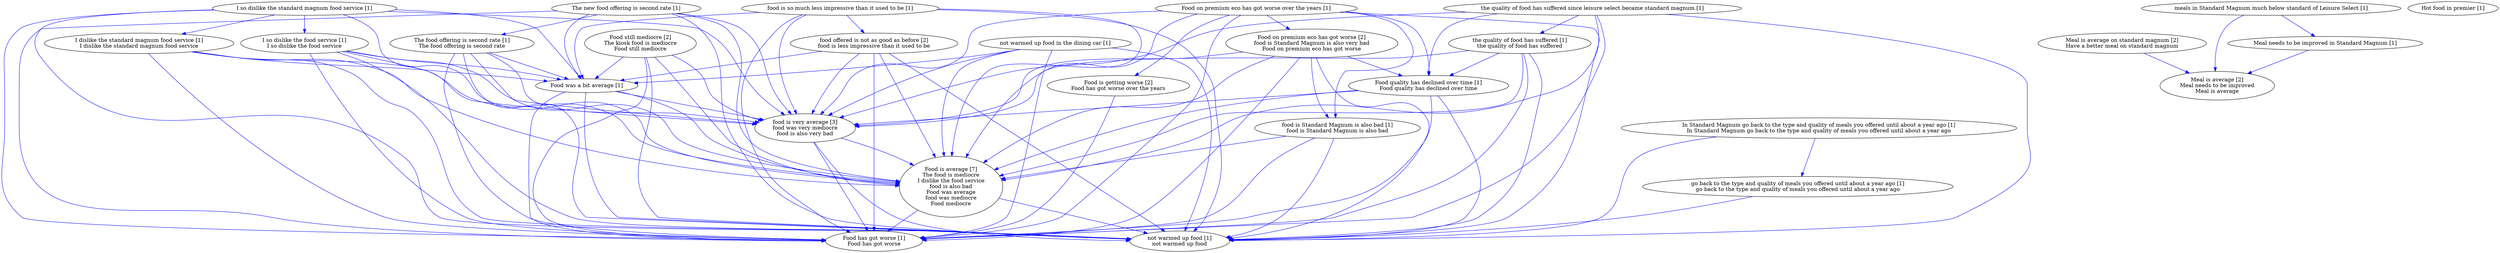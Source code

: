 digraph collapsedGraph {
"Food still mediocre [2]\nThe kiosk food is mediocre\nFood still mediocre""Food is average [7]\nThe food is mediocre\nI dislike the food service\nfood is also bad\nFood was average\nfood was mediocre\nFood mediocre""Meal is average on standard magnum [2]\nHave a better meal on standard magnum""food is very average [3]\nfood was very mediocre\nfood is also very bad""Food on premium eco has got worse [2]\nfood is Standard Magnum is also very bad\nFood on premium eco has got worse""food offered is not as good as before [2]\nfood is less impressive than it used to be""Food is getting worse [2]\nFood has got worse over the years""Meal is average [2]\nMeal needs to be improved\nMeal is average""Food quality has declined over time [1]\nFood quality has declined over time""Food on premium eco has got worse over the years [1]""Food has got worse [1]\nFood has got worse""Food was a bit average [1]""Hot food in premier [1]""I so dislike the standard magnum food service [1]""I dislike the standard magnum food service [1]\nI dislike the standard magnum food service""I so dislike the food service [1]\nI so dislike the food service""In Standard Magnum go back to the type and quality of meals you offered until about a year ago [1]\nIn Standard Magnum go back to the type and quality of meals you offered until about a year ago""go back to the type and quality of meals you offered until about a year ago [1]\ngo back to the type and quality of meals you offered until about a year ago""Meal needs to be improved in Standard Magnum [1]""The new food offering is second rate [1]""The food offering is second rate [1]\nThe food offering is second rate""food is Standard Magnum is also bad [1]\nfood is Standard Magnum is also bad""food is so much less impressive than it used to be [1]""meals in Standard Magnum much below standard of Leisure Select [1]""not warmed up food in the dining car [1]""not warmed up food [1]\nnot warmed up food""the quality of food has suffered since leisure select became standard magnum [1]""the quality of food has suffered [1]\nthe quality of food has suffered""Food on premium eco has got worse [2]\nfood is Standard Magnum is also very bad\nFood on premium eco has got worse" -> "Food is average [7]\nThe food is mediocre\nI dislike the food service\nfood is also bad\nFood was average\nfood was mediocre\nFood mediocre" [color=blue]
"food is Standard Magnum is also bad [1]\nfood is Standard Magnum is also bad" -> "not warmed up food [1]\nnot warmed up food" [color=blue]
"I so dislike the standard magnum food service [1]" -> "not warmed up food [1]\nnot warmed up food" [color=blue]
"Food quality has declined over time [1]\nFood quality has declined over time" -> "food is very average [3]\nfood was very mediocre\nfood is also very bad" [color=blue]
"Food on premium eco has got worse [2]\nfood is Standard Magnum is also very bad\nFood on premium eco has got worse" -> "Food has got worse [1]\nFood has got worse" [color=blue]
"food is very average [3]\nfood was very mediocre\nfood is also very bad" -> "not warmed up food [1]\nnot warmed up food" [color=blue]
"Food on premium eco has got worse [2]\nfood is Standard Magnum is also very bad\nFood on premium eco has got worse" -> "not warmed up food [1]\nnot warmed up food" [color=blue]
"the quality of food has suffered since leisure select became standard magnum [1]" -> "Food is average [7]\nThe food is mediocre\nI dislike the food service\nfood is also bad\nFood was average\nfood was mediocre\nFood mediocre" [color=blue]
"food is very average [3]\nfood was very mediocre\nfood is also very bad" -> "Food is average [7]\nThe food is mediocre\nI dislike the food service\nfood is also bad\nFood was average\nfood was mediocre\nFood mediocre" [color=blue]
"The food offering is second rate [1]\nThe food offering is second rate" -> "Food is average [7]\nThe food is mediocre\nI dislike the food service\nfood is also bad\nFood was average\nfood was mediocre\nFood mediocre" [color=blue]
"Food still mediocre [2]\nThe kiosk food is mediocre\nFood still mediocre" -> "not warmed up food [1]\nnot warmed up food" [color=blue]
"Food is average [7]\nThe food is mediocre\nI dislike the food service\nfood is also bad\nFood was average\nfood was mediocre\nFood mediocre" -> "not warmed up food [1]\nnot warmed up food" [color=blue]
"I so dislike the standard magnum food service [1]" -> "Food was a bit average [1]" [color=blue]
"Food still mediocre [2]\nThe kiosk food is mediocre\nFood still mediocre" -> "food is very average [3]\nfood was very mediocre\nfood is also very bad" [color=blue]
"I so dislike the standard magnum food service [1]" -> "food is very average [3]\nfood was very mediocre\nfood is also very bad" [color=blue]
"food is so much less impressive than it used to be [1]" -> "Food was a bit average [1]" [color=blue]
"food is so much less impressive than it used to be [1]" -> "not warmed up food [1]\nnot warmed up food" [color=blue]
"food is so much less impressive than it used to be [1]" -> "food is very average [3]\nfood was very mediocre\nfood is also very bad" [color=blue]
"food is so much less impressive than it used to be [1]" -> "food offered is not as good as before [2]\nfood is less impressive than it used to be" [color=blue]
"the quality of food has suffered since leisure select became standard magnum [1]" -> "Food quality has declined over time [1]\nFood quality has declined over time" [color=blue]
"not warmed up food in the dining car [1]" -> "food is very average [3]\nfood was very mediocre\nfood is also very bad" [color=blue]
"not warmed up food in the dining car [1]" -> "Food was a bit average [1]" [color=blue]
"Meal needs to be improved in Standard Magnum [1]" -> "Meal is average [2]\nMeal needs to be improved\nMeal is average" [color=blue]
"the quality of food has suffered [1]\nthe quality of food has suffered" -> "not warmed up food [1]\nnot warmed up food" [color=blue]
"the quality of food has suffered [1]\nthe quality of food has suffered" -> "food is very average [3]\nfood was very mediocre\nfood is also very bad" [color=blue]
"Food was a bit average [1]" -> "not warmed up food [1]\nnot warmed up food" [color=blue]
"Food on premium eco has got worse over the years [1]" -> "Food is average [7]\nThe food is mediocre\nI dislike the food service\nfood is also bad\nFood was average\nfood was mediocre\nFood mediocre" [color=blue]
"The new food offering is second rate [1]" -> "Food is average [7]\nThe food is mediocre\nI dislike the food service\nfood is also bad\nFood was average\nfood was mediocre\nFood mediocre" [color=blue]
"Food was a bit average [1]" -> "food is very average [3]\nfood was very mediocre\nfood is also very bad" [color=blue]
"I so dislike the standard magnum food service [1]" -> "Food is average [7]\nThe food is mediocre\nI dislike the food service\nfood is also bad\nFood was average\nfood was mediocre\nFood mediocre" [color=blue]
"The food offering is second rate [1]\nThe food offering is second rate" -> "food is very average [3]\nfood was very mediocre\nfood is also very bad" [color=blue]
"The food offering is second rate [1]\nThe food offering is second rate" -> "Food was a bit average [1]" [color=blue]
"The food offering is second rate [1]\nThe food offering is second rate" -> "not warmed up food [1]\nnot warmed up food" [color=blue]
"Food still mediocre [2]\nThe kiosk food is mediocre\nFood still mediocre" -> "Food was a bit average [1]" [color=blue]
"I so dislike the food service [1]\nI so dislike the food service" -> "Food was a bit average [1]" [color=blue]
"I so dislike the food service [1]\nI so dislike the food service" -> "not warmed up food [1]\nnot warmed up food" [color=blue]
"I so dislike the food service [1]\nI so dislike the food service" -> "food is very average [3]\nfood was very mediocre\nfood is also very bad" [color=blue]
"meals in Standard Magnum much below standard of Leisure Select [1]" -> "Meal needs to be improved in Standard Magnum [1]" [color=blue]
"Food quality has declined over time [1]\nFood quality has declined over time" -> "not warmed up food [1]\nnot warmed up food" [color=blue]
"food is Standard Magnum is also bad [1]\nfood is Standard Magnum is also bad" -> "Food is average [7]\nThe food is mediocre\nI dislike the food service\nfood is also bad\nFood was average\nfood was mediocre\nFood mediocre" [color=blue]
"food is Standard Magnum is also bad [1]\nfood is Standard Magnum is also bad" -> "Food has got worse [1]\nFood has got worse" [color=blue]
"go back to the type and quality of meals you offered until about a year ago [1]\ngo back to the type and quality of meals you offered until about a year ago" -> "not warmed up food [1]\nnot warmed up food" [color=blue]
"I dislike the standard magnum food service [1]\nI dislike the standard magnum food service" -> "not warmed up food [1]\nnot warmed up food" [color=blue]
"I dislike the standard magnum food service [1]\nI dislike the standard magnum food service" -> "Food was a bit average [1]" [color=blue]
"The new food offering is second rate [1]" -> "Food was a bit average [1]" [color=blue]
"The new food offering is second rate [1]" -> "food is very average [3]\nfood was very mediocre\nfood is also very bad" [color=blue]
"Food on premium eco has got worse [2]\nfood is Standard Magnum is also very bad\nFood on premium eco has got worse" -> "food is very average [3]\nfood was very mediocre\nfood is also very bad" [color=blue]
"The new food offering is second rate [1]" -> "not warmed up food [1]\nnot warmed up food" [color=blue]
"food is so much less impressive than it used to be [1]" -> "Food is average [7]\nThe food is mediocre\nI dislike the food service\nfood is also bad\nFood was average\nfood was mediocre\nFood mediocre" [color=blue]
"I dislike the standard magnum food service [1]\nI dislike the standard magnum food service" -> "Food is average [7]\nThe food is mediocre\nI dislike the food service\nfood is also bad\nFood was average\nfood was mediocre\nFood mediocre" [color=blue]
"meals in Standard Magnum much below standard of Leisure Select [1]" -> "Meal is average [2]\nMeal needs to be improved\nMeal is average" [color=blue]
"the quality of food has suffered [1]\nthe quality of food has suffered" -> "Food is average [7]\nThe food is mediocre\nI dislike the food service\nfood is also bad\nFood was average\nfood was mediocre\nFood mediocre" [color=blue]
"Food quality has declined over time [1]\nFood quality has declined over time" -> "Food is average [7]\nThe food is mediocre\nI dislike the food service\nfood is also bad\nFood was average\nfood was mediocre\nFood mediocre" [color=blue]
"Food was a bit average [1]" -> "Food is average [7]\nThe food is mediocre\nI dislike the food service\nfood is also bad\nFood was average\nfood was mediocre\nFood mediocre" [color=blue]
"Food on premium eco has got worse over the years [1]" -> "food is very average [3]\nfood was very mediocre\nfood is also very bad" [color=blue]
"Food on premium eco has got worse over the years [1]" -> "not warmed up food [1]\nnot warmed up food" [color=blue]
"Food on premium eco has got worse [2]\nfood is Standard Magnum is also very bad\nFood on premium eco has got worse" -> "Food quality has declined over time [1]\nFood quality has declined over time" [color=blue]
"food offered is not as good as before [2]\nfood is less impressive than it used to be" -> "Food is average [7]\nThe food is mediocre\nI dislike the food service\nfood is also bad\nFood was average\nfood was mediocre\nFood mediocre" [color=blue]
"I dislike the standard magnum food service [1]\nI dislike the standard magnum food service" -> "food is very average [3]\nfood was very mediocre\nfood is also very bad" [color=blue]
"Food on premium eco has got worse over the years [1]" -> "Food on premium eco has got worse [2]\nfood is Standard Magnum is also very bad\nFood on premium eco has got worse" [color=blue]
"Food on premium eco has got worse over the years [1]" -> "Food quality has declined over time [1]\nFood quality has declined over time" [color=blue]
"the quality of food has suffered since leisure select became standard magnum [1]" -> "not warmed up food [1]\nnot warmed up food" [color=blue]
"the quality of food has suffered [1]\nthe quality of food has suffered" -> "Food quality has declined over time [1]\nFood quality has declined over time" [color=blue]
"Meal is average on standard magnum [2]\nHave a better meal on standard magnum" -> "Meal is average [2]\nMeal needs to be improved\nMeal is average" [color=blue]
"Food is getting worse [2]\nFood has got worse over the years" -> "Food has got worse [1]\nFood has got worse" [color=blue]
"food offered is not as good as before [2]\nfood is less impressive than it used to be" -> "not warmed up food [1]\nnot warmed up food" [color=blue]
"food offered is not as good as before [2]\nfood is less impressive than it used to be" -> "food is very average [3]\nfood was very mediocre\nfood is also very bad" [color=blue]
"food offered is not as good as before [2]\nfood is less impressive than it used to be" -> "Food was a bit average [1]" [color=blue]
"not warmed up food in the dining car [1]" -> "Food is average [7]\nThe food is mediocre\nI dislike the food service\nfood is also bad\nFood was average\nfood was mediocre\nFood mediocre" [color=blue]
"the quality of food has suffered since leisure select became standard magnum [1]" -> "food is very average [3]\nfood was very mediocre\nfood is also very bad" [color=blue]
"In Standard Magnum go back to the type and quality of meals you offered until about a year ago [1]\nIn Standard Magnum go back to the type and quality of meals you offered until about a year ago" -> "not warmed up food [1]\nnot warmed up food" [color=blue]
"Food still mediocre [2]\nThe kiosk food is mediocre\nFood still mediocre" -> "Food is average [7]\nThe food is mediocre\nI dislike the food service\nfood is also bad\nFood was average\nfood was mediocre\nFood mediocre" [color=blue]
"I so dislike the food service [1]\nI so dislike the food service" -> "Food is average [7]\nThe food is mediocre\nI dislike the food service\nfood is also bad\nFood was average\nfood was mediocre\nFood mediocre" [color=blue]
"Food on premium eco has got worse over the years [1]" -> "Food has got worse [1]\nFood has got worse" [color=blue]
"I so dislike the standard magnum food service [1]" -> "I dislike the standard magnum food service [1]\nI dislike the standard magnum food service" [color=blue]
"I so dislike the standard magnum food service [1]" -> "I so dislike the food service [1]\nI so dislike the food service" [color=blue]
"In Standard Magnum go back to the type and quality of meals you offered until about a year ago [1]\nIn Standard Magnum go back to the type and quality of meals you offered until about a year ago" -> "go back to the type and quality of meals you offered until about a year ago [1]\ngo back to the type and quality of meals you offered until about a year ago" [color=blue]
"The new food offering is second rate [1]" -> "The food offering is second rate [1]\nThe food offering is second rate" [color=blue]
"not warmed up food in the dining car [1]" -> "not warmed up food [1]\nnot warmed up food" [color=blue]
"the quality of food has suffered since leisure select became standard magnum [1]" -> "the quality of food has suffered [1]\nthe quality of food has suffered" [color=blue]
"Food still mediocre [2]\nThe kiosk food is mediocre\nFood still mediocre" -> "Food has got worse [1]\nFood has got worse" [color=blue]
"Food is average [7]\nThe food is mediocre\nI dislike the food service\nfood is also bad\nFood was average\nfood was mediocre\nFood mediocre" -> "Food has got worse [1]\nFood has got worse" [color=blue]
"Food quality has declined over time [1]\nFood quality has declined over time" -> "Food has got worse [1]\nFood has got worse" [color=blue]
"Food on premium eco has got worse over the years [1]" -> "Food is getting worse [2]\nFood has got worse over the years" [color=blue]
"Food on premium eco has got worse over the years [1]" -> "food is Standard Magnum is also bad [1]\nfood is Standard Magnum is also bad" [color=blue]
"Food on premium eco has got worse [2]\nfood is Standard Magnum is also very bad\nFood on premium eco has got worse" -> "food is Standard Magnum is also bad [1]\nfood is Standard Magnum is also bad" [color=blue]
"Food was a bit average [1]" -> "Food has got worse [1]\nFood has got worse" [color=blue]
"I so dislike the standard magnum food service [1]" -> "Food has got worse [1]\nFood has got worse" [color=blue]
"I dislike the standard magnum food service [1]\nI dislike the standard magnum food service" -> "Food has got worse [1]\nFood has got worse" [color=blue]
"I so dislike the food service [1]\nI so dislike the food service" -> "Food has got worse [1]\nFood has got worse" [color=blue]
"The new food offering is second rate [1]" -> "Food has got worse [1]\nFood has got worse" [color=blue]
"The food offering is second rate [1]\nThe food offering is second rate" -> "Food has got worse [1]\nFood has got worse" [color=blue]
"food is so much less impressive than it used to be [1]" -> "Food has got worse [1]\nFood has got worse" [color=blue]
"food offered is not as good as before [2]\nfood is less impressive than it used to be" -> "Food has got worse [1]\nFood has got worse" [color=blue]
"food is very average [3]\nfood was very mediocre\nfood is also very bad" -> "Food has got worse [1]\nFood has got worse" [color=blue]
"not warmed up food in the dining car [1]" -> "Food has got worse [1]\nFood has got worse" [color=blue]
"the quality of food has suffered since leisure select became standard magnum [1]" -> "Food has got worse [1]\nFood has got worse" [color=blue]
"the quality of food has suffered [1]\nthe quality of food has suffered" -> "Food has got worse [1]\nFood has got worse" [color=blue]
}